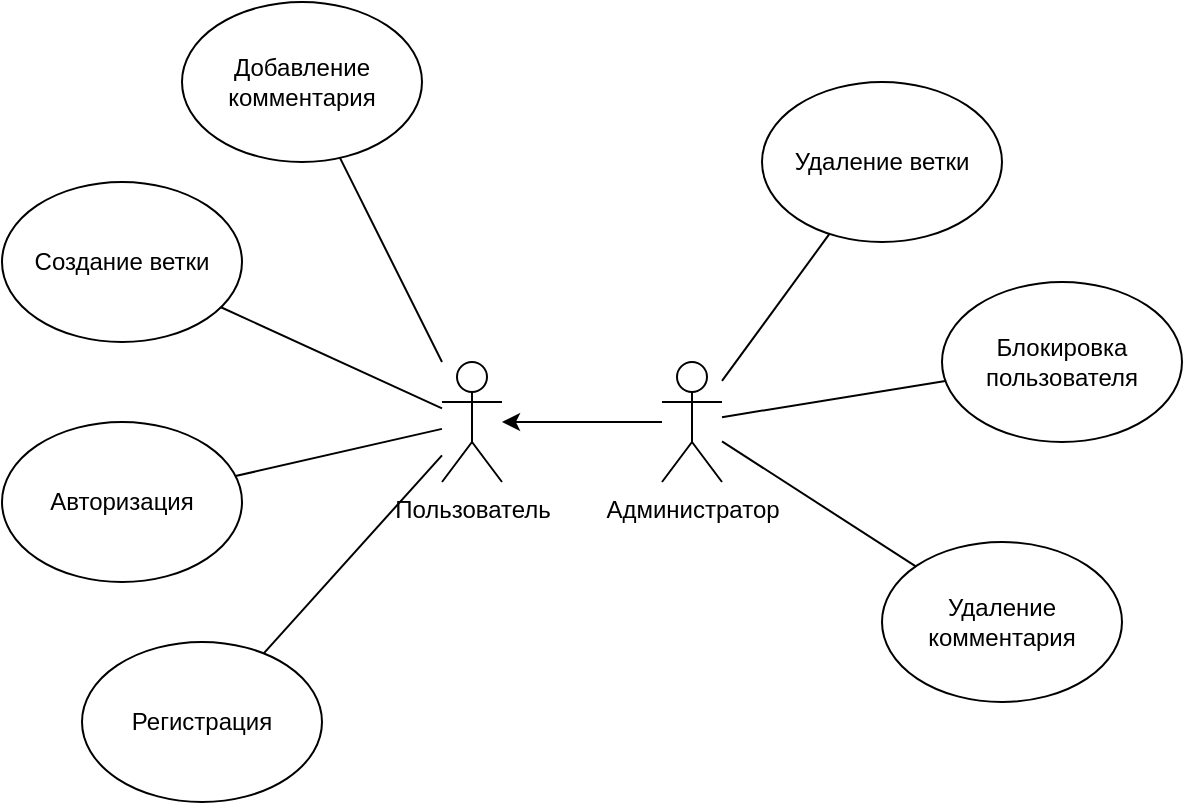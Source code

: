 <mxfile>
    <diagram id="GyCFzR61DASumwy_dNIU" name="Page-1">
        <mxGraphModel dx="1067" dy="501" grid="0" gridSize="10" guides="1" tooltips="1" connect="1" arrows="1" fold="1" page="1" pageScale="1" pageWidth="850" pageHeight="1100" math="0" shadow="0">
            <root>
                <mxCell id="0"/>
                <mxCell id="1" parent="0"/>
                <mxCell id="2" value="Пользователь" style="shape=umlActor;verticalLabelPosition=bottom;verticalAlign=top;html=1;outlineConnect=0;" vertex="1" parent="1">
                    <mxGeometry x="330" y="460" width="30" height="60" as="geometry"/>
                </mxCell>
                <mxCell id="3" value="Создание ветки" style="ellipse;whiteSpace=wrap;html=1;" vertex="1" parent="1">
                    <mxGeometry x="110" y="370" width="120" height="80" as="geometry"/>
                </mxCell>
                <mxCell id="4" value="Авторизация" style="ellipse;whiteSpace=wrap;html=1;" vertex="1" parent="1">
                    <mxGeometry x="110" y="490" width="120" height="80" as="geometry"/>
                </mxCell>
                <mxCell id="5" value="Регистрация" style="ellipse;whiteSpace=wrap;html=1;" vertex="1" parent="1">
                    <mxGeometry x="150" y="600" width="120" height="80" as="geometry"/>
                </mxCell>
                <mxCell id="17" value="" style="endArrow=none;html=1;rounded=0;" edge="1" parent="1" target="5" source="2">
                    <mxGeometry width="50" height="50" relative="1" as="geometry">
                        <mxPoint x="340" y="470" as="sourcePoint"/>
                        <mxPoint x="820" y="360" as="targetPoint"/>
                    </mxGeometry>
                </mxCell>
                <mxCell id="18" value="" style="endArrow=none;html=1;rounded=0;" edge="1" parent="1" target="4" source="2">
                    <mxGeometry width="50" height="50" relative="1" as="geometry">
                        <mxPoint x="350" y="500" as="sourcePoint"/>
                        <mxPoint x="820" y="360" as="targetPoint"/>
                    </mxGeometry>
                </mxCell>
                <mxCell id="19" value="" style="endArrow=none;html=1;rounded=0;" edge="1" parent="1" target="3" source="2">
                    <mxGeometry width="50" height="50" relative="1" as="geometry">
                        <mxPoint x="350" y="560" as="sourcePoint"/>
                        <mxPoint x="820" y="360" as="targetPoint"/>
                    </mxGeometry>
                </mxCell>
                <mxCell id="26" value="Добавление комментария" style="ellipse;whiteSpace=wrap;html=1;" vertex="1" parent="1">
                    <mxGeometry x="200" y="280" width="120" height="80" as="geometry"/>
                </mxCell>
                <mxCell id="28" value="" style="endArrow=none;html=1;rounded=0;" edge="1" parent="1" source="2" target="26">
                    <mxGeometry width="50" height="50" relative="1" as="geometry">
                        <mxPoint x="340" y="541.449" as="sourcePoint"/>
                        <mxPoint x="543.411" y="493.294" as="targetPoint"/>
                    </mxGeometry>
                </mxCell>
                <mxCell id="36" style="edgeStyle=none;html=1;" edge="1" parent="1" source="29" target="2">
                    <mxGeometry relative="1" as="geometry"/>
                </mxCell>
                <mxCell id="29" value="Администратор" style="shape=umlActor;verticalLabelPosition=bottom;verticalAlign=top;html=1;outlineConnect=0;" vertex="1" parent="1">
                    <mxGeometry x="440" y="460" width="30" height="60" as="geometry"/>
                </mxCell>
                <mxCell id="30" value="Блокировка пользователя" style="ellipse;whiteSpace=wrap;html=1;" vertex="1" parent="1">
                    <mxGeometry x="580" y="420" width="120" height="80" as="geometry"/>
                </mxCell>
                <mxCell id="31" value="Удаление ветки" style="ellipse;whiteSpace=wrap;html=1;" vertex="1" parent="1">
                    <mxGeometry x="490" y="320" width="120" height="80" as="geometry"/>
                </mxCell>
                <mxCell id="32" value="Удаление комментария" style="ellipse;whiteSpace=wrap;html=1;" vertex="1" parent="1">
                    <mxGeometry x="550" y="550" width="120" height="80" as="geometry"/>
                </mxCell>
                <mxCell id="33" value="" style="endArrow=none;html=1;rounded=0;" edge="1" parent="1" source="29" target="31">
                    <mxGeometry width="50" height="50" relative="1" as="geometry">
                        <mxPoint x="590" y="370.001" as="sourcePoint"/>
                        <mxPoint x="782.668" y="410.085" as="targetPoint"/>
                    </mxGeometry>
                </mxCell>
                <mxCell id="34" value="" style="endArrow=none;html=1;rounded=0;" edge="1" parent="1" source="29" target="30">
                    <mxGeometry width="50" height="50" relative="1" as="geometry">
                        <mxPoint x="542.33" y="459.961" as="sourcePoint"/>
                        <mxPoint x="734.998" y="500.045" as="targetPoint"/>
                    </mxGeometry>
                </mxCell>
                <mxCell id="35" value="" style="endArrow=none;html=1;rounded=0;" edge="1" parent="1" source="29" target="32">
                    <mxGeometry width="50" height="50" relative="1" as="geometry">
                        <mxPoint x="450" y="470.001" as="sourcePoint"/>
                        <mxPoint x="642.668" y="510.085" as="targetPoint"/>
                    </mxGeometry>
                </mxCell>
            </root>
        </mxGraphModel>
    </diagram>
</mxfile>
